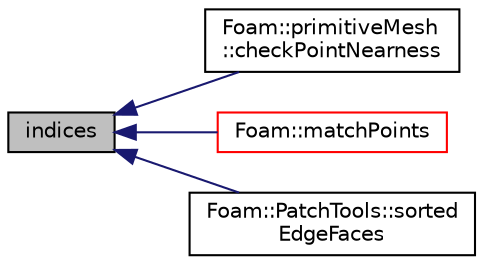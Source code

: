 digraph "indices"
{
  bgcolor="transparent";
  edge [fontname="Helvetica",fontsize="10",labelfontname="Helvetica",labelfontsize="10"];
  node [fontname="Helvetica",fontsize="10",shape=record];
  rankdir="LR";
  Node1 [label="indices",height=0.2,width=0.4,color="black", fillcolor="grey75", style="filled" fontcolor="black"];
  Node1 -> Node2 [dir="back",color="midnightblue",fontsize="10",style="solid",fontname="Helvetica"];
  Node2 [label="Foam::primitiveMesh\l::checkPointNearness",height=0.2,width=0.4,color="black",URL="$classFoam_1_1primitiveMesh.html#a9df83be965ed44cae70466b2ad8efe58",tooltip="Check for point-point-nearness,. "];
  Node1 -> Node3 [dir="back",color="midnightblue",fontsize="10",style="solid",fontname="Helvetica"];
  Node3 [label="Foam::matchPoints",height=0.2,width=0.4,color="red",URL="$namespaceFoam.html#abc7cba30306098a4eaf18f508d39ea10",tooltip="Determine correspondence between pointFields. Gets passed. "];
  Node1 -> Node4 [dir="back",color="midnightblue",fontsize="10",style="solid",fontname="Helvetica"];
  Node4 [label="Foam::PatchTools::sorted\lEdgeFaces",height=0.2,width=0.4,color="black",URL="$classFoam_1_1PatchTools.html#a6f45385fbdbafd55b359508624f4e84f"];
}
